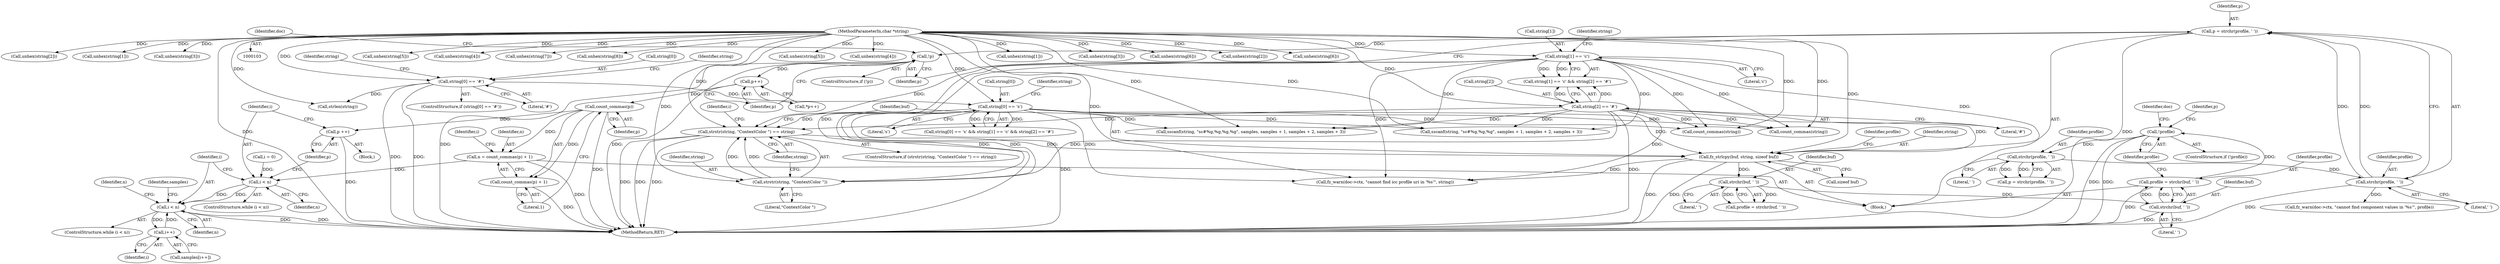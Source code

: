 digraph "0_ghostscript_60dabde18d7fe12b19da8b509bdfee9cc886aafc_0@API" {
"1000376" [label="(Call,p = strchr(profile, ' '))"];
"1000378" [label="(Call,strchr(profile, ' '))"];
"1000373" [label="(Call,strchr(profile, ' '))"];
"1000361" [label="(Call,!profile)"];
"1000355" [label="(Call,profile = strchr(buf, ' '))"];
"1000357" [label="(Call,strchr(buf, ' '))"];
"1000352" [label="(Call,strchr(buf, ' '))"];
"1000345" [label="(Call,fz_strlcpy(buf, string, sizeof buf))"];
"1000285" [label="(Call,string[0] == 's')"];
"1000138" [label="(Call,string[0] == '#')"];
"1000106" [label="(MethodParameterIn,char *string)"];
"1000291" [label="(Call,string[1] == 'c')"];
"1000339" [label="(Call,strstr(string, \"ContextColor \") == string)"];
"1000340" [label="(Call,strstr(string, \"ContextColor \"))"];
"1000296" [label="(Call,string[2] == '#')"];
"1000382" [label="(Call,!p)"];
"1000394" [label="(Call,p++)"];
"1000400" [label="(Call,count_commas(p))"];
"1000397" [label="(Call,n = count_commas(p) + 1)"];
"1000407" [label="(Call,i < n)"];
"1000414" [label="(Call,i < n)"];
"1000421" [label="(Call,i++)"];
"1000399" [label="(Call,count_commas(p) + 1)"];
"1000411" [label="(Call,p ++)"];
"1000530" [label="(MethodReturn,RET)"];
"1000253" [label="(Call,unhex(string[5]))"];
"1000243" [label="(Call,unhex(string[4]))"];
"1000293" [label="(Identifier,string)"];
"1000339" [label="(Call,strstr(string, \"ContextColor \") == string)"];
"1000298" [label="(Identifier,string)"];
"1000422" [label="(Identifier,i)"];
"1000402" [label="(Literal,1)"];
"1000358" [label="(Identifier,buf)"];
"1000201" [label="(Call,unhex(string[7]))"];
"1000324" [label="(Call,sscanf(string, \"sc#%g,%g,%g,%g\", samples, samples + 1, samples + 2, samples + 3))"];
"1000296" [label="(Call,string[2] == '#')"];
"1000371" [label="(Call,p = strchr(profile, ' '))"];
"1000289" [label="(Literal,'s')"];
"1000404" [label="(Identifier,i)"];
"1000346" [label="(Identifier,buf)"];
"1000378" [label="(Call,strchr(profile, ' '))"];
"1000284" [label="(Call,string[0] == 's' && string[1] == 'c' && string[2] == '#')"];
"1000138" [label="(Call,string[0] == '#')"];
"1000285" [label="(Call,string[0] == 's')"];
"1000361" [label="(Call,!profile)"];
"1000343" [label="(Identifier,string)"];
"1000342" [label="(Literal,\"ContextColor \")"];
"1000397" [label="(Call,n = count_commas(p) + 1)"];
"1000338" [label="(ControlStructure,if (strstr(string, \"ContextColor \") == string))"];
"1000290" [label="(Call,string[1] == 'c' && string[2] == '#')"];
"1000357" [label="(Call,strchr(buf, ' '))"];
"1000142" [label="(Literal,'#')"];
"1000291" [label="(Call,string[1] == 'c')"];
"1000297" [label="(Call,string[2])"];
"1000381" [label="(ControlStructure,if (!p))"];
"1000374" [label="(Identifier,profile)"];
"1000387" [label="(Identifier,doc)"];
"1000345" [label="(Call,fz_strlcpy(buf, string, sizeof buf))"];
"1000366" [label="(Identifier,doc)"];
"1000394" [label="(Call,p++)"];
"1000398" [label="(Identifier,n)"];
"1000401" [label="(Identifier,p)"];
"1000206" [label="(Call,unhex(string[8]))"];
"1000186" [label="(Call,unhex(string[5]))"];
"1000176" [label="(Call,unhex(string[4]))"];
"1000352" [label="(Call,strchr(buf, ' '))"];
"1000287" [label="(Identifier,string)"];
"1000382" [label="(Call,!p)"];
"1000354" [label="(Literal,' ')"];
"1000376" [label="(Call,p = strchr(profile, ' '))"];
"1000416" [label="(Identifier,n)"];
"1000351" [label="(Identifier,profile)"];
"1000353" [label="(Identifier,buf)"];
"1000385" [label="(Call,fz_warn(doc->ctx, \"cannot find component values in '%s'\", profile))"];
"1000350" [label="(Call,profile = strchr(buf, ' '))"];
"1000295" [label="(Literal,'c')"];
"1000286" [label="(Call,string[0])"];
"1000300" [label="(Literal,'#')"];
"1000307" [label="(Call,sscanf(string, \"sc#%g,%g,%g\", samples + 1, samples + 2, samples + 3))"];
"1000412" [label="(Identifier,p)"];
"1000419" [label="(Call,samples[i++])"];
"1000379" [label="(Identifier,profile)"];
"1000156" [label="(Call,unhex(string[1]))"];
"1000420" [label="(Identifier,samples)"];
"1000171" [label="(Call,unhex(string[3]))"];
"1000380" [label="(Literal,' ')"];
"1000414" [label="(Call,i < n)"];
"1000292" [label="(Call,string[1])"];
"1000147" [label="(Identifier,string)"];
"1000355" [label="(Call,profile = strchr(buf, ' '))"];
"1000373" [label="(Call,strchr(profile, ' '))"];
"1000340" [label="(Call,strstr(string, \"ContextColor \"))"];
"1000191" [label="(Call,unhex(string[6]))"];
"1000344" [label="(Block,)"];
"1000372" [label="(Identifier,p)"];
"1000425" [label="(Identifier,n)"];
"1000393" [label="(Call,*p++)"];
"1000348" [label="(Call,sizeof buf)"];
"1000377" [label="(Identifier,p)"];
"1000360" [label="(ControlStructure,if (!profile))"];
"1000137" [label="(ControlStructure,if (string[0] == '#'))"];
"1000409" [label="(Identifier,n)"];
"1000347" [label="(Identifier,string)"];
"1000362" [label="(Identifier,profile)"];
"1000403" [label="(Call,i = 0)"];
"1000341" [label="(Identifier,string)"];
"1000406" [label="(ControlStructure,while (i < n))"];
"1000321" [label="(Call,count_commas(string))"];
"1000139" [label="(Call,string[0])"];
"1000359" [label="(Literal,' ')"];
"1000161" [label="(Call,unhex(string[2]))"];
"1000495" [label="(Identifier,i)"];
"1000408" [label="(Identifier,i)"];
"1000106" [label="(MethodParameterIn,char *string)"];
"1000400" [label="(Call,count_commas(p))"];
"1000356" [label="(Identifier,profile)"];
"1000258" [label="(Call,unhex(string[6]))"];
"1000364" [label="(Call,fz_warn(doc->ctx, \"cannot find icc profile uri in '%s'\", string))"];
"1000395" [label="(Identifier,p)"];
"1000399" [label="(Call,count_commas(p) + 1)"];
"1000413" [label="(ControlStructure,while (i < n))"];
"1000411" [label="(Call,p ++)"];
"1000410" [label="(Block,)"];
"1000407" [label="(Call,i < n)"];
"1000383" [label="(Identifier,p)"];
"1000304" [label="(Call,count_commas(string))"];
"1000228" [label="(Call,unhex(string[2]))"];
"1000415" [label="(Identifier,i)"];
"1000421" [label="(Call,i++)"];
"1000223" [label="(Call,unhex(string[1]))"];
"1000375" [label="(Literal,' ')"];
"1000238" [label="(Call,unhex(string[3]))"];
"1000146" [label="(Call,strlen(string))"];
"1000376" -> "1000344"  [label="AST: "];
"1000376" -> "1000378"  [label="CFG: "];
"1000377" -> "1000376"  [label="AST: "];
"1000378" -> "1000376"  [label="AST: "];
"1000383" -> "1000376"  [label="CFG: "];
"1000376" -> "1000530"  [label="DDG: "];
"1000378" -> "1000376"  [label="DDG: "];
"1000378" -> "1000376"  [label="DDG: "];
"1000376" -> "1000382"  [label="DDG: "];
"1000378" -> "1000380"  [label="CFG: "];
"1000379" -> "1000378"  [label="AST: "];
"1000380" -> "1000378"  [label="AST: "];
"1000378" -> "1000530"  [label="DDG: "];
"1000373" -> "1000378"  [label="DDG: "];
"1000378" -> "1000385"  [label="DDG: "];
"1000373" -> "1000371"  [label="AST: "];
"1000373" -> "1000375"  [label="CFG: "];
"1000374" -> "1000373"  [label="AST: "];
"1000375" -> "1000373"  [label="AST: "];
"1000371" -> "1000373"  [label="CFG: "];
"1000373" -> "1000371"  [label="DDG: "];
"1000373" -> "1000371"  [label="DDG: "];
"1000361" -> "1000373"  [label="DDG: "];
"1000361" -> "1000360"  [label="AST: "];
"1000361" -> "1000362"  [label="CFG: "];
"1000362" -> "1000361"  [label="AST: "];
"1000366" -> "1000361"  [label="CFG: "];
"1000372" -> "1000361"  [label="CFG: "];
"1000361" -> "1000530"  [label="DDG: "];
"1000361" -> "1000530"  [label="DDG: "];
"1000355" -> "1000361"  [label="DDG: "];
"1000355" -> "1000344"  [label="AST: "];
"1000355" -> "1000357"  [label="CFG: "];
"1000356" -> "1000355"  [label="AST: "];
"1000357" -> "1000355"  [label="AST: "];
"1000362" -> "1000355"  [label="CFG: "];
"1000355" -> "1000530"  [label="DDG: "];
"1000357" -> "1000355"  [label="DDG: "];
"1000357" -> "1000355"  [label="DDG: "];
"1000357" -> "1000359"  [label="CFG: "];
"1000358" -> "1000357"  [label="AST: "];
"1000359" -> "1000357"  [label="AST: "];
"1000357" -> "1000530"  [label="DDG: "];
"1000352" -> "1000357"  [label="DDG: "];
"1000352" -> "1000350"  [label="AST: "];
"1000352" -> "1000354"  [label="CFG: "];
"1000353" -> "1000352"  [label="AST: "];
"1000354" -> "1000352"  [label="AST: "];
"1000350" -> "1000352"  [label="CFG: "];
"1000352" -> "1000350"  [label="DDG: "];
"1000352" -> "1000350"  [label="DDG: "];
"1000345" -> "1000352"  [label="DDG: "];
"1000345" -> "1000344"  [label="AST: "];
"1000345" -> "1000348"  [label="CFG: "];
"1000346" -> "1000345"  [label="AST: "];
"1000347" -> "1000345"  [label="AST: "];
"1000348" -> "1000345"  [label="AST: "];
"1000351" -> "1000345"  [label="CFG: "];
"1000345" -> "1000530"  [label="DDG: "];
"1000345" -> "1000530"  [label="DDG: "];
"1000285" -> "1000345"  [label="DDG: "];
"1000291" -> "1000345"  [label="DDG: "];
"1000339" -> "1000345"  [label="DDG: "];
"1000296" -> "1000345"  [label="DDG: "];
"1000106" -> "1000345"  [label="DDG: "];
"1000345" -> "1000364"  [label="DDG: "];
"1000285" -> "1000284"  [label="AST: "];
"1000285" -> "1000289"  [label="CFG: "];
"1000286" -> "1000285"  [label="AST: "];
"1000289" -> "1000285"  [label="AST: "];
"1000293" -> "1000285"  [label="CFG: "];
"1000284" -> "1000285"  [label="CFG: "];
"1000285" -> "1000530"  [label="DDG: "];
"1000285" -> "1000284"  [label="DDG: "];
"1000285" -> "1000284"  [label="DDG: "];
"1000138" -> "1000285"  [label="DDG: "];
"1000106" -> "1000285"  [label="DDG: "];
"1000285" -> "1000304"  [label="DDG: "];
"1000285" -> "1000307"  [label="DDG: "];
"1000285" -> "1000321"  [label="DDG: "];
"1000285" -> "1000324"  [label="DDG: "];
"1000285" -> "1000340"  [label="DDG: "];
"1000285" -> "1000339"  [label="DDG: "];
"1000285" -> "1000364"  [label="DDG: "];
"1000138" -> "1000137"  [label="AST: "];
"1000138" -> "1000142"  [label="CFG: "];
"1000139" -> "1000138"  [label="AST: "];
"1000142" -> "1000138"  [label="AST: "];
"1000147" -> "1000138"  [label="CFG: "];
"1000287" -> "1000138"  [label="CFG: "];
"1000138" -> "1000530"  [label="DDG: "];
"1000138" -> "1000530"  [label="DDG: "];
"1000106" -> "1000138"  [label="DDG: "];
"1000138" -> "1000146"  [label="DDG: "];
"1000106" -> "1000103"  [label="AST: "];
"1000106" -> "1000530"  [label="DDG: "];
"1000106" -> "1000146"  [label="DDG: "];
"1000106" -> "1000156"  [label="DDG: "];
"1000106" -> "1000161"  [label="DDG: "];
"1000106" -> "1000171"  [label="DDG: "];
"1000106" -> "1000176"  [label="DDG: "];
"1000106" -> "1000186"  [label="DDG: "];
"1000106" -> "1000191"  [label="DDG: "];
"1000106" -> "1000201"  [label="DDG: "];
"1000106" -> "1000206"  [label="DDG: "];
"1000106" -> "1000223"  [label="DDG: "];
"1000106" -> "1000228"  [label="DDG: "];
"1000106" -> "1000238"  [label="DDG: "];
"1000106" -> "1000243"  [label="DDG: "];
"1000106" -> "1000253"  [label="DDG: "];
"1000106" -> "1000258"  [label="DDG: "];
"1000106" -> "1000291"  [label="DDG: "];
"1000106" -> "1000296"  [label="DDG: "];
"1000106" -> "1000304"  [label="DDG: "];
"1000106" -> "1000307"  [label="DDG: "];
"1000106" -> "1000321"  [label="DDG: "];
"1000106" -> "1000324"  [label="DDG: "];
"1000106" -> "1000340"  [label="DDG: "];
"1000106" -> "1000339"  [label="DDG: "];
"1000106" -> "1000364"  [label="DDG: "];
"1000291" -> "1000290"  [label="AST: "];
"1000291" -> "1000295"  [label="CFG: "];
"1000292" -> "1000291"  [label="AST: "];
"1000295" -> "1000291"  [label="AST: "];
"1000298" -> "1000291"  [label="CFG: "];
"1000290" -> "1000291"  [label="CFG: "];
"1000291" -> "1000530"  [label="DDG: "];
"1000291" -> "1000290"  [label="DDG: "];
"1000291" -> "1000290"  [label="DDG: "];
"1000291" -> "1000304"  [label="DDG: "];
"1000291" -> "1000307"  [label="DDG: "];
"1000291" -> "1000321"  [label="DDG: "];
"1000291" -> "1000324"  [label="DDG: "];
"1000291" -> "1000340"  [label="DDG: "];
"1000291" -> "1000339"  [label="DDG: "];
"1000291" -> "1000364"  [label="DDG: "];
"1000339" -> "1000338"  [label="AST: "];
"1000339" -> "1000343"  [label="CFG: "];
"1000340" -> "1000339"  [label="AST: "];
"1000343" -> "1000339"  [label="AST: "];
"1000346" -> "1000339"  [label="CFG: "];
"1000495" -> "1000339"  [label="CFG: "];
"1000339" -> "1000530"  [label="DDG: "];
"1000339" -> "1000530"  [label="DDG: "];
"1000339" -> "1000530"  [label="DDG: "];
"1000340" -> "1000339"  [label="DDG: "];
"1000340" -> "1000339"  [label="DDG: "];
"1000296" -> "1000339"  [label="DDG: "];
"1000340" -> "1000342"  [label="CFG: "];
"1000341" -> "1000340"  [label="AST: "];
"1000342" -> "1000340"  [label="AST: "];
"1000343" -> "1000340"  [label="CFG: "];
"1000296" -> "1000340"  [label="DDG: "];
"1000296" -> "1000290"  [label="AST: "];
"1000296" -> "1000300"  [label="CFG: "];
"1000297" -> "1000296"  [label="AST: "];
"1000300" -> "1000296"  [label="AST: "];
"1000290" -> "1000296"  [label="CFG: "];
"1000296" -> "1000530"  [label="DDG: "];
"1000296" -> "1000290"  [label="DDG: "];
"1000296" -> "1000290"  [label="DDG: "];
"1000296" -> "1000304"  [label="DDG: "];
"1000296" -> "1000307"  [label="DDG: "];
"1000296" -> "1000321"  [label="DDG: "];
"1000296" -> "1000324"  [label="DDG: "];
"1000296" -> "1000364"  [label="DDG: "];
"1000382" -> "1000381"  [label="AST: "];
"1000382" -> "1000383"  [label="CFG: "];
"1000383" -> "1000382"  [label="AST: "];
"1000387" -> "1000382"  [label="CFG: "];
"1000395" -> "1000382"  [label="CFG: "];
"1000382" -> "1000530"  [label="DDG: "];
"1000382" -> "1000530"  [label="DDG: "];
"1000382" -> "1000394"  [label="DDG: "];
"1000394" -> "1000393"  [label="AST: "];
"1000394" -> "1000395"  [label="CFG: "];
"1000395" -> "1000394"  [label="AST: "];
"1000393" -> "1000394"  [label="CFG: "];
"1000394" -> "1000400"  [label="DDG: "];
"1000400" -> "1000399"  [label="AST: "];
"1000400" -> "1000401"  [label="CFG: "];
"1000401" -> "1000400"  [label="AST: "];
"1000402" -> "1000400"  [label="CFG: "];
"1000400" -> "1000530"  [label="DDG: "];
"1000400" -> "1000397"  [label="DDG: "];
"1000400" -> "1000399"  [label="DDG: "];
"1000400" -> "1000411"  [label="DDG: "];
"1000397" -> "1000344"  [label="AST: "];
"1000397" -> "1000399"  [label="CFG: "];
"1000398" -> "1000397"  [label="AST: "];
"1000399" -> "1000397"  [label="AST: "];
"1000404" -> "1000397"  [label="CFG: "];
"1000397" -> "1000530"  [label="DDG: "];
"1000397" -> "1000407"  [label="DDG: "];
"1000407" -> "1000406"  [label="AST: "];
"1000407" -> "1000409"  [label="CFG: "];
"1000408" -> "1000407"  [label="AST: "];
"1000409" -> "1000407"  [label="AST: "];
"1000412" -> "1000407"  [label="CFG: "];
"1000415" -> "1000407"  [label="CFG: "];
"1000403" -> "1000407"  [label="DDG: "];
"1000407" -> "1000414"  [label="DDG: "];
"1000407" -> "1000414"  [label="DDG: "];
"1000414" -> "1000413"  [label="AST: "];
"1000414" -> "1000416"  [label="CFG: "];
"1000415" -> "1000414"  [label="AST: "];
"1000416" -> "1000414"  [label="AST: "];
"1000420" -> "1000414"  [label="CFG: "];
"1000425" -> "1000414"  [label="CFG: "];
"1000414" -> "1000530"  [label="DDG: "];
"1000414" -> "1000530"  [label="DDG: "];
"1000421" -> "1000414"  [label="DDG: "];
"1000414" -> "1000421"  [label="DDG: "];
"1000421" -> "1000419"  [label="AST: "];
"1000421" -> "1000422"  [label="CFG: "];
"1000422" -> "1000421"  [label="AST: "];
"1000419" -> "1000421"  [label="CFG: "];
"1000399" -> "1000402"  [label="CFG: "];
"1000402" -> "1000399"  [label="AST: "];
"1000399" -> "1000530"  [label="DDG: "];
"1000411" -> "1000410"  [label="AST: "];
"1000411" -> "1000412"  [label="CFG: "];
"1000412" -> "1000411"  [label="AST: "];
"1000408" -> "1000411"  [label="CFG: "];
"1000411" -> "1000530"  [label="DDG: "];
}
